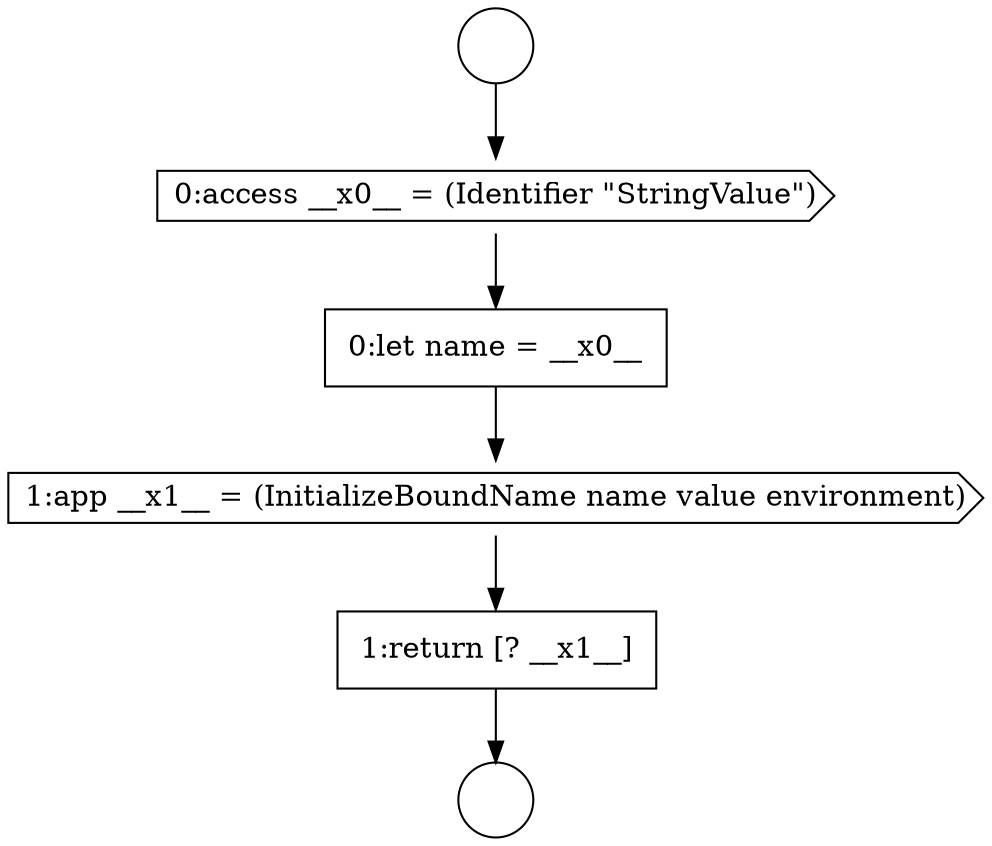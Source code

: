 digraph {
  node3088 [shape=none, margin=0, label=<<font color="black">
    <table border="0" cellborder="1" cellspacing="0" cellpadding="10">
      <tr><td align="left">0:let name = __x0__</td></tr>
    </table>
  </font>> color="black" fillcolor="white" style=filled]
  node3089 [shape=cds, label=<<font color="black">1:app __x1__ = (InitializeBoundName name value environment)</font>> color="black" fillcolor="white" style=filled]
  node3090 [shape=none, margin=0, label=<<font color="black">
    <table border="0" cellborder="1" cellspacing="0" cellpadding="10">
      <tr><td align="left">1:return [? __x1__]</td></tr>
    </table>
  </font>> color="black" fillcolor="white" style=filled]
  node3087 [shape=cds, label=<<font color="black">0:access __x0__ = (Identifier &quot;StringValue&quot;)</font>> color="black" fillcolor="white" style=filled]
  node3086 [shape=circle label=" " color="black" fillcolor="white" style=filled]
  node3085 [shape=circle label=" " color="black" fillcolor="white" style=filled]
  node3087 -> node3088 [ color="black"]
  node3090 -> node3086 [ color="black"]
  node3085 -> node3087 [ color="black"]
  node3088 -> node3089 [ color="black"]
  node3089 -> node3090 [ color="black"]
}

